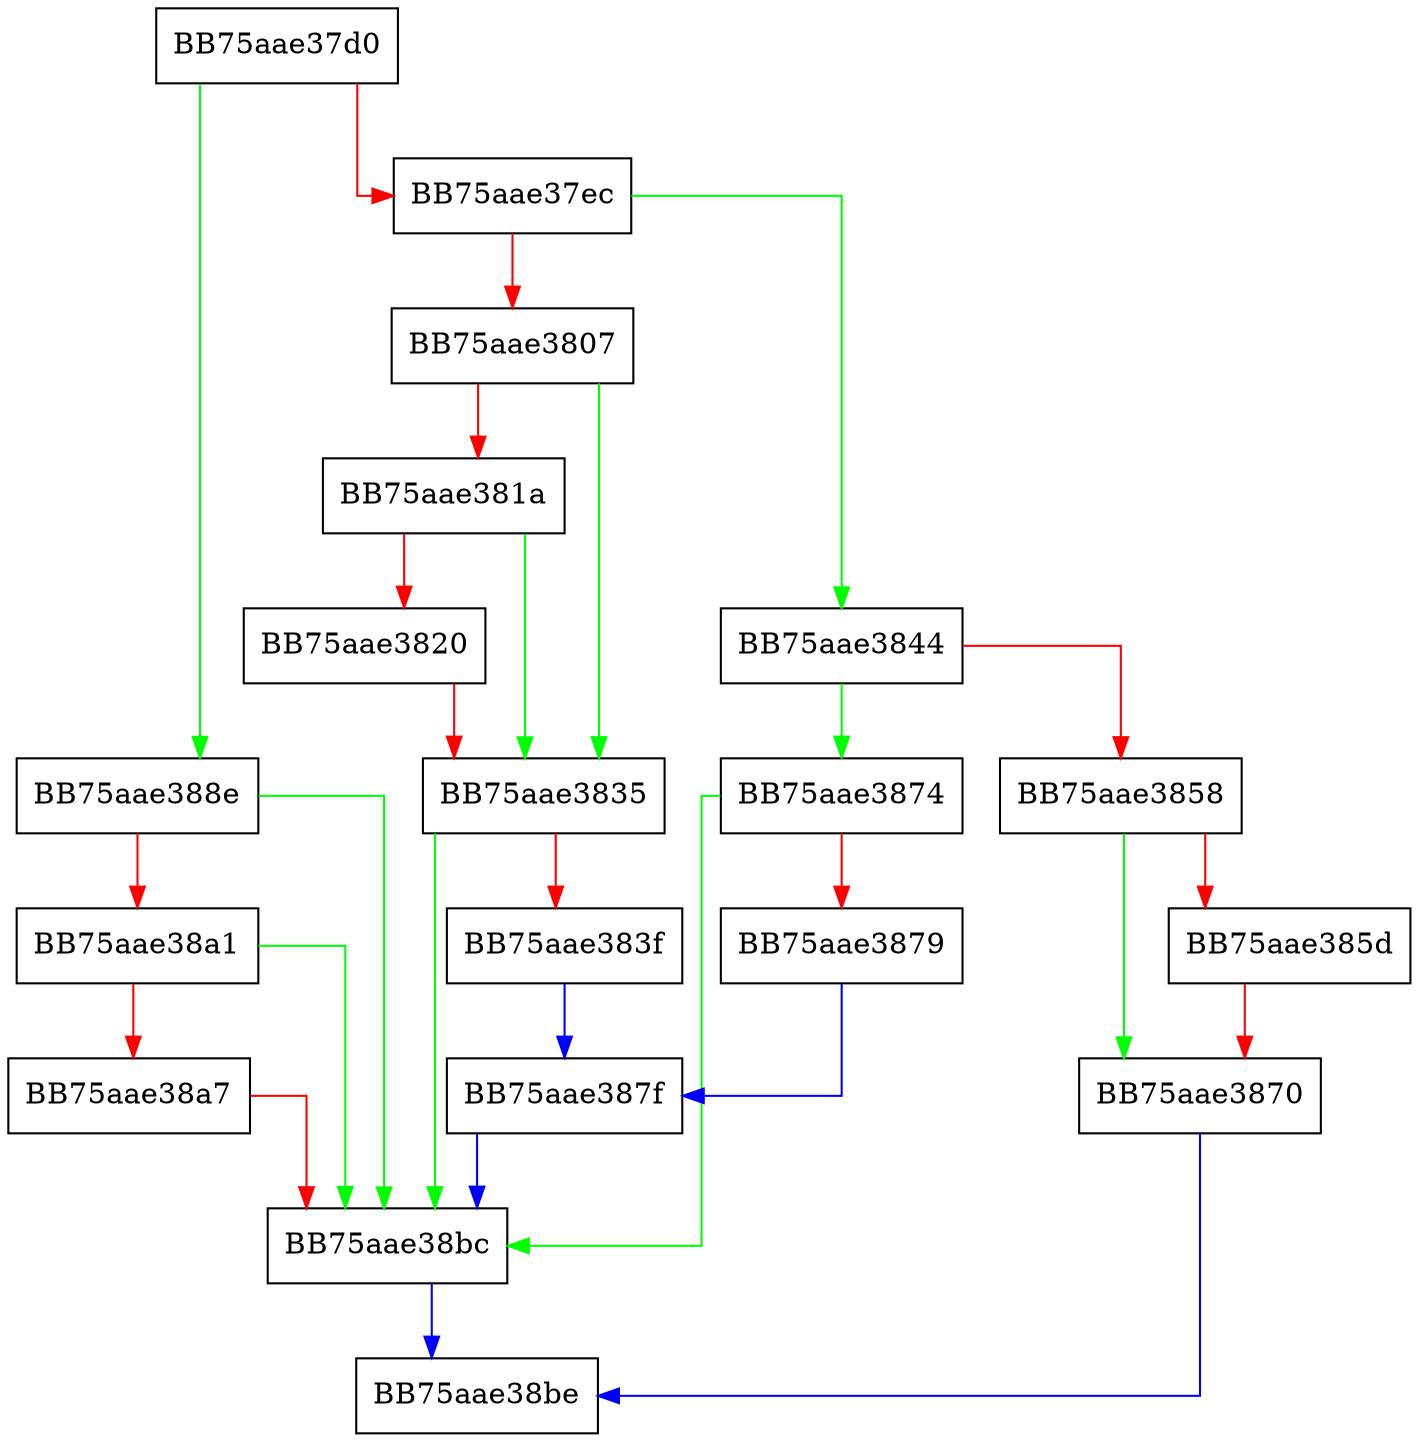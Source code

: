 digraph CompareRootThumb {
  node [shape="box"];
  graph [splines=ortho];
  BB75aae37d0 -> BB75aae388e [color="green"];
  BB75aae37d0 -> BB75aae37ec [color="red"];
  BB75aae37ec -> BB75aae3844 [color="green"];
  BB75aae37ec -> BB75aae3807 [color="red"];
  BB75aae3807 -> BB75aae3835 [color="green"];
  BB75aae3807 -> BB75aae381a [color="red"];
  BB75aae381a -> BB75aae3835 [color="green"];
  BB75aae381a -> BB75aae3820 [color="red"];
  BB75aae3820 -> BB75aae3835 [color="red"];
  BB75aae3835 -> BB75aae38bc [color="green"];
  BB75aae3835 -> BB75aae383f [color="red"];
  BB75aae383f -> BB75aae387f [color="blue"];
  BB75aae3844 -> BB75aae3874 [color="green"];
  BB75aae3844 -> BB75aae3858 [color="red"];
  BB75aae3858 -> BB75aae3870 [color="green"];
  BB75aae3858 -> BB75aae385d [color="red"];
  BB75aae385d -> BB75aae3870 [color="red"];
  BB75aae3870 -> BB75aae38be [color="blue"];
  BB75aae3874 -> BB75aae38bc [color="green"];
  BB75aae3874 -> BB75aae3879 [color="red"];
  BB75aae3879 -> BB75aae387f [color="blue"];
  BB75aae387f -> BB75aae38bc [color="blue"];
  BB75aae388e -> BB75aae38bc [color="green"];
  BB75aae388e -> BB75aae38a1 [color="red"];
  BB75aae38a1 -> BB75aae38bc [color="green"];
  BB75aae38a1 -> BB75aae38a7 [color="red"];
  BB75aae38a7 -> BB75aae38bc [color="red"];
  BB75aae38bc -> BB75aae38be [color="blue"];
}